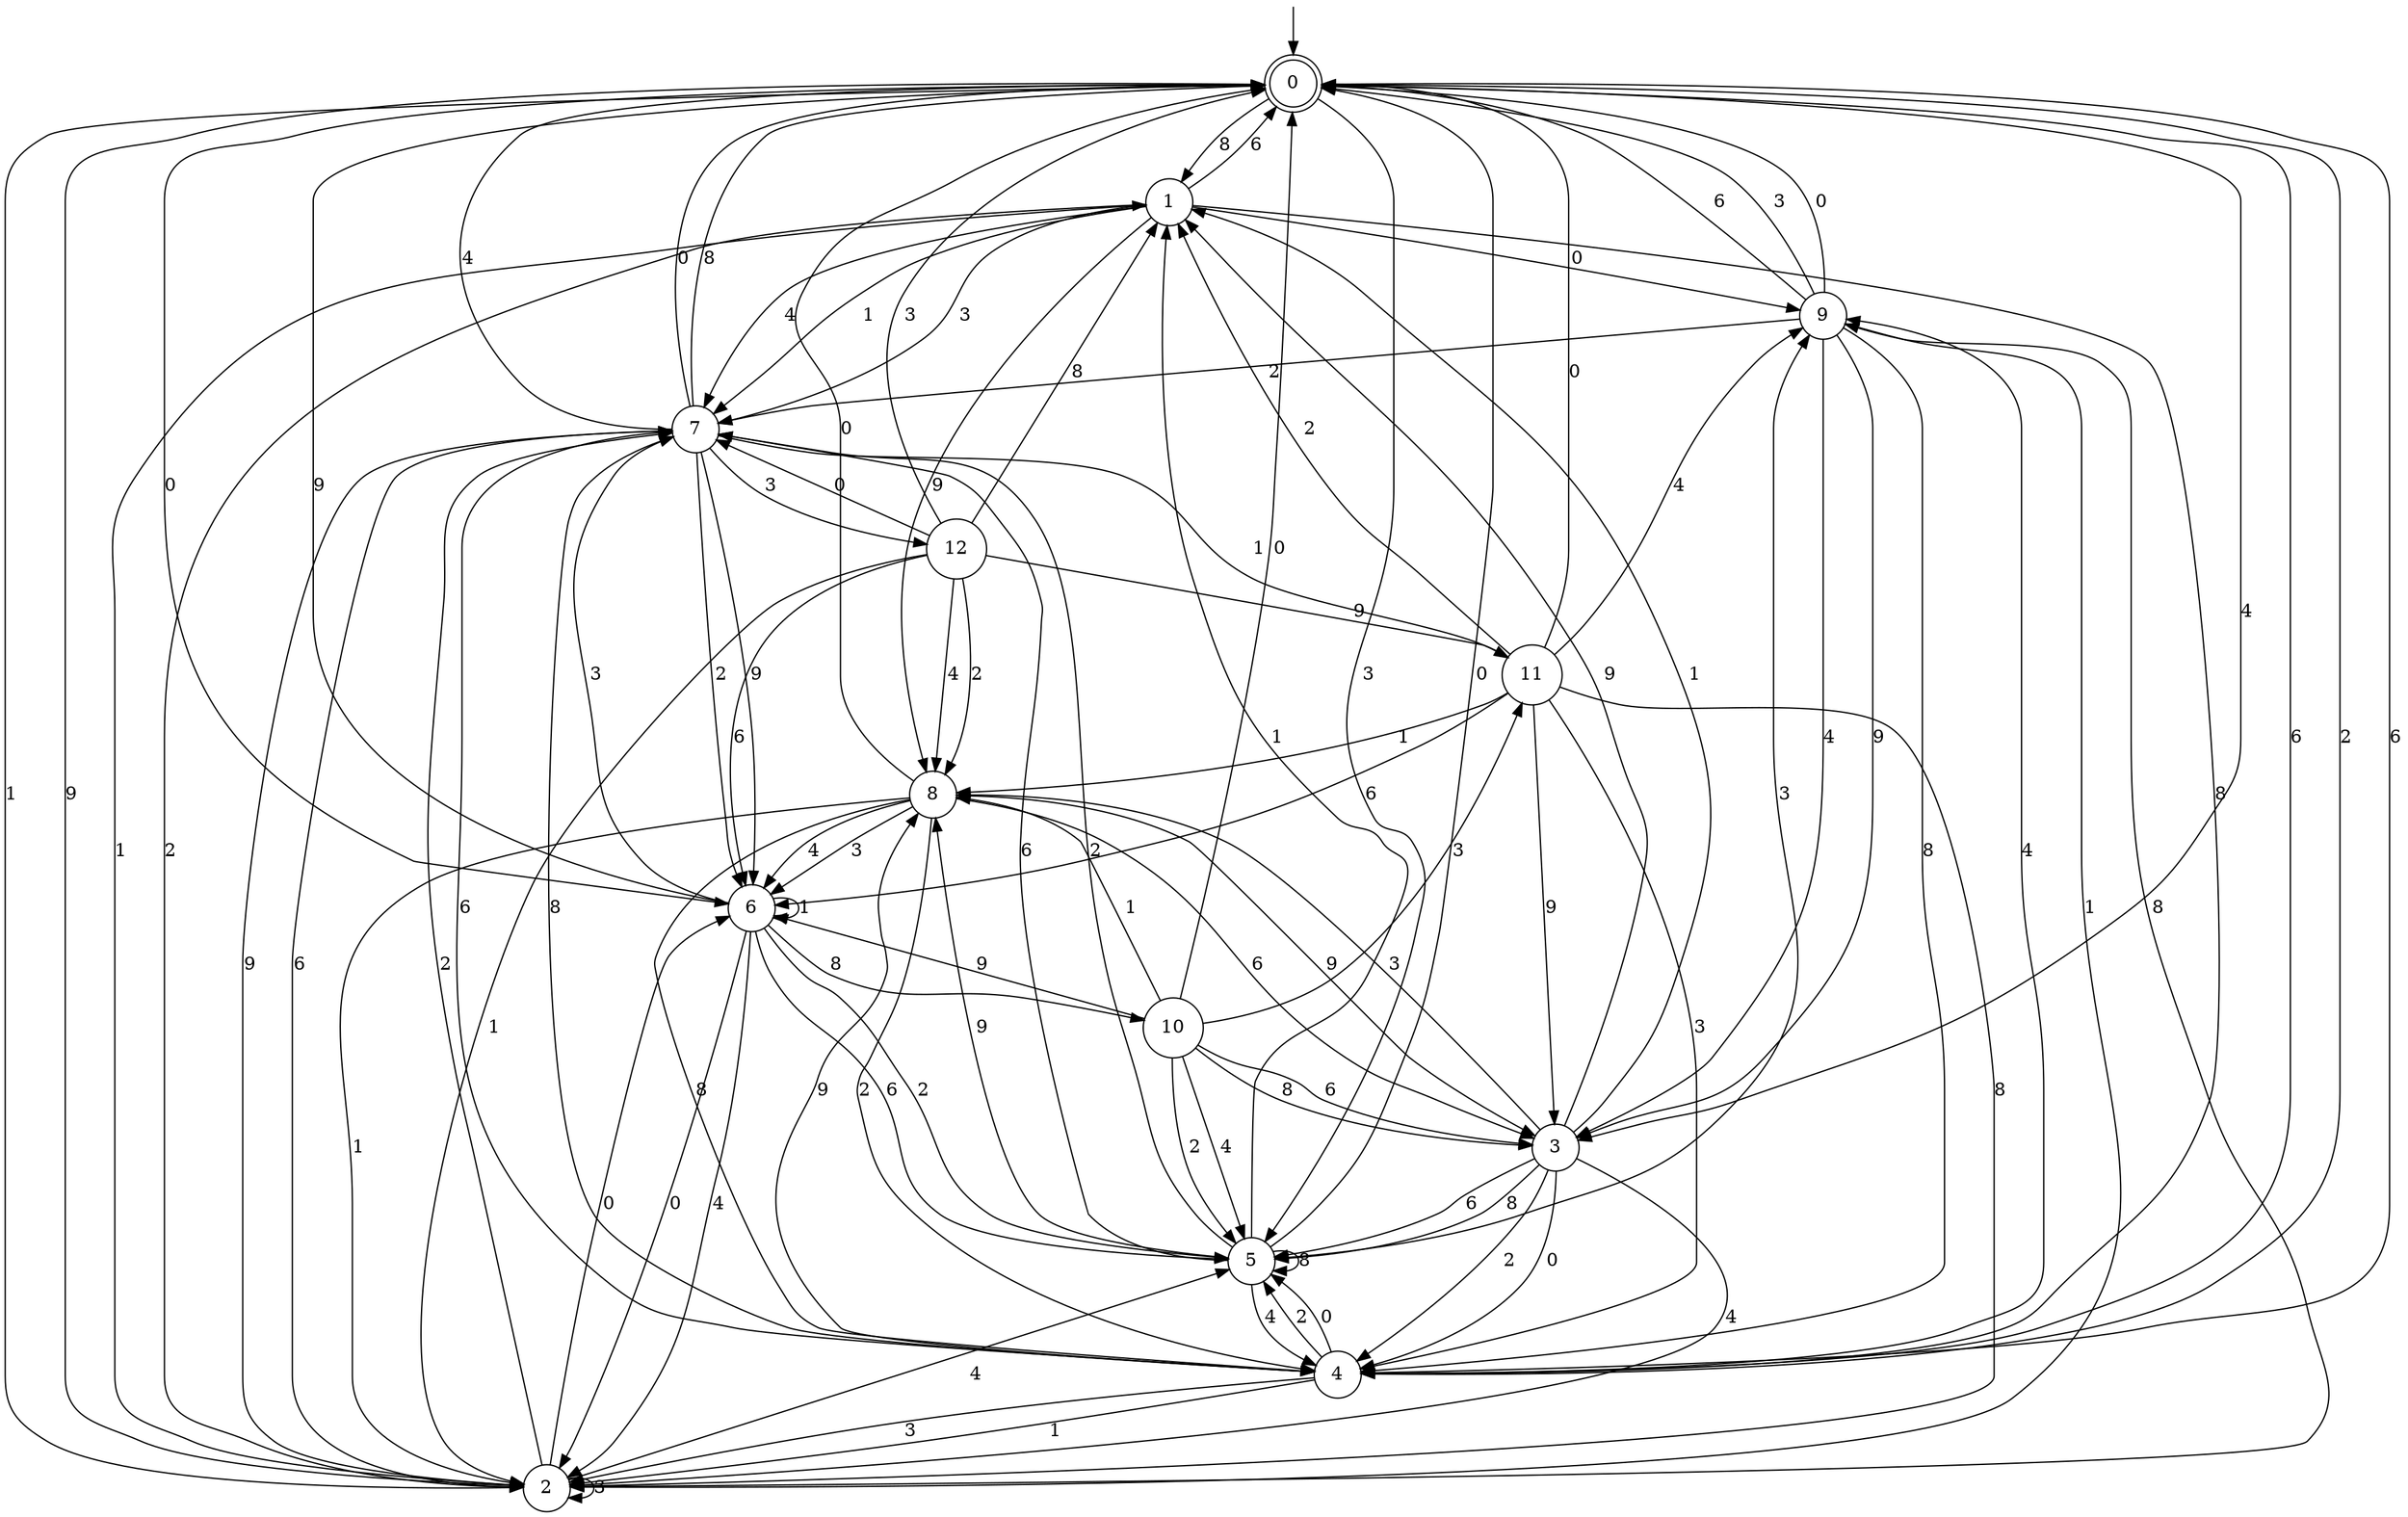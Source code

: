 digraph g {

	s0 [shape="doublecircle" label="0"];
	s1 [shape="circle" label="1"];
	s2 [shape="circle" label="2"];
	s3 [shape="circle" label="3"];
	s4 [shape="circle" label="4"];
	s5 [shape="circle" label="5"];
	s6 [shape="circle" label="6"];
	s7 [shape="circle" label="7"];
	s8 [shape="circle" label="8"];
	s9 [shape="circle" label="9"];
	s10 [shape="circle" label="10"];
	s11 [shape="circle" label="11"];
	s12 [shape="circle" label="12"];
	s0 -> s1 [label="8"];
	s0 -> s2 [label="1"];
	s0 -> s2 [label="9"];
	s0 -> s3 [label="4"];
	s0 -> s4 [label="6"];
	s0 -> s4 [label="2"];
	s0 -> s5 [label="3"];
	s0 -> s6 [label="0"];
	s1 -> s4 [label="8"];
	s1 -> s7 [label="1"];
	s1 -> s8 [label="9"];
	s1 -> s7 [label="4"];
	s1 -> s0 [label="6"];
	s1 -> s2 [label="2"];
	s1 -> s7 [label="3"];
	s1 -> s9 [label="0"];
	s2 -> s9 [label="8"];
	s2 -> s1 [label="1"];
	s2 -> s7 [label="9"];
	s2 -> s5 [label="4"];
	s2 -> s7 [label="6"];
	s2 -> s7 [label="2"];
	s2 -> s2 [label="3"];
	s2 -> s6 [label="0"];
	s3 -> s5 [label="8"];
	s3 -> s1 [label="1"];
	s3 -> s1 [label="9"];
	s3 -> s2 [label="4"];
	s3 -> s5 [label="6"];
	s3 -> s4 [label="2"];
	s3 -> s8 [label="3"];
	s3 -> s4 [label="0"];
	s4 -> s7 [label="8"];
	s4 -> s2 [label="1"];
	s4 -> s8 [label="9"];
	s4 -> s9 [label="4"];
	s4 -> s0 [label="6"];
	s4 -> s5 [label="2"];
	s4 -> s2 [label="3"];
	s4 -> s5 [label="0"];
	s5 -> s5 [label="8"];
	s5 -> s1 [label="1"];
	s5 -> s8 [label="9"];
	s5 -> s4 [label="4"];
	s5 -> s7 [label="6"];
	s5 -> s7 [label="2"];
	s5 -> s9 [label="3"];
	s5 -> s0 [label="0"];
	s6 -> s10 [label="8"];
	s6 -> s6 [label="1"];
	s6 -> s0 [label="9"];
	s6 -> s2 [label="4"];
	s6 -> s5 [label="6"];
	s6 -> s5 [label="2"];
	s6 -> s7 [label="3"];
	s6 -> s2 [label="0"];
	s7 -> s0 [label="8"];
	s7 -> s11 [label="1"];
	s7 -> s6 [label="9"];
	s7 -> s0 [label="4"];
	s7 -> s4 [label="6"];
	s7 -> s6 [label="2"];
	s7 -> s12 [label="3"];
	s7 -> s0 [label="0"];
	s8 -> s4 [label="8"];
	s8 -> s2 [label="1"];
	s8 -> s3 [label="9"];
	s8 -> s6 [label="4"];
	s8 -> s3 [label="6"];
	s8 -> s4 [label="2"];
	s8 -> s6 [label="3"];
	s8 -> s0 [label="0"];
	s9 -> s4 [label="8"];
	s9 -> s2 [label="1"];
	s9 -> s3 [label="9"];
	s9 -> s3 [label="4"];
	s9 -> s0 [label="6"];
	s9 -> s7 [label="2"];
	s9 -> s0 [label="3"];
	s9 -> s0 [label="0"];
	s10 -> s3 [label="8"];
	s10 -> s8 [label="1"];
	s10 -> s6 [label="9"];
	s10 -> s5 [label="4"];
	s10 -> s3 [label="6"];
	s10 -> s5 [label="2"];
	s10 -> s11 [label="3"];
	s10 -> s0 [label="0"];
	s11 -> s2 [label="8"];
	s11 -> s8 [label="1"];
	s11 -> s3 [label="9"];
	s11 -> s9 [label="4"];
	s11 -> s6 [label="6"];
	s11 -> s1 [label="2"];
	s11 -> s4 [label="3"];
	s11 -> s0 [label="0"];
	s12 -> s1 [label="8"];
	s12 -> s2 [label="1"];
	s12 -> s11 [label="9"];
	s12 -> s8 [label="4"];
	s12 -> s6 [label="6"];
	s12 -> s8 [label="2"];
	s12 -> s0 [label="3"];
	s12 -> s7 [label="0"];

__start0 [label="" shape="none" width="0" height="0"];
__start0 -> s0;

}
